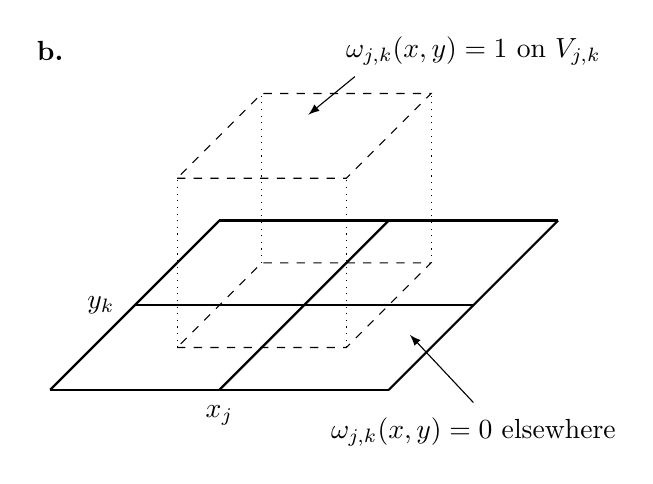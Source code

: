 \begin{tikzpicture}[scale=8.6cm/16.0cm]
% min x = 0, max x = 12  so  width = 12 cm, but we pad
% 8.6cm is one-column width for J Glaciol
%\begin{tikzpicture}[scale=0.5]

  % strong grid around elements
  \draw[thick] (0,0) -- (8,0);
  \draw[thick] (2,2) -- (10,2);
  \draw[thick] (4,4) -- (12,4);
  \draw[thick] (0,0) -- (4,4);
  \draw[thick] (4,0) -- (8,4);
  \draw[thick] (8,0) -- (12,4);

  % dashed grid around control volume in base plane
  \draw[thick] (0,0) -- (8,0);

  % label element and control volume
  \def\lift{4};
  \draw[dashed] (3,1) -- (7,1) -- (9,3) -- (5,3) -- cycle;
  \draw[dashed] (3,1+\lift) -- (7,1+\lift) -- (9,3+\lift) -- (5,3+\lift) -- cycle;
  \draw[dotted] (3,1) -- (3,1+\lift);
  \draw[dotted] (7,1) -- (7,1+\lift);
  \draw[dotted] (9,3) -- (9,3+\lift);
  \draw[dotted] (5,3) -- (5,3+\lift);

  % annotate
  \draw (10,\lift+4.0) node {$\omega_{j,k}(x,y)=1$ on $V_{j,k}$};
  \draw[-latex] (7.2,\lift+3.4) -- (6.1,\lift+2.5);
  \draw (10,-1.0) node {$\omega_{j,k}(x,y)=0$ elsewhere};
  \draw[-latex] (10,-0.3) -- (8.5,1.3);

  % label center point
  \draw (4,-0.6) node {$x_j$};
  \draw (1.2,2) node {$y_k$};

  % label as "b"
  \tikzstyle{fontbf} = [font=\bf]
  \draw (0,8) node[fontbf] {b.};

\end{tikzpicture}
